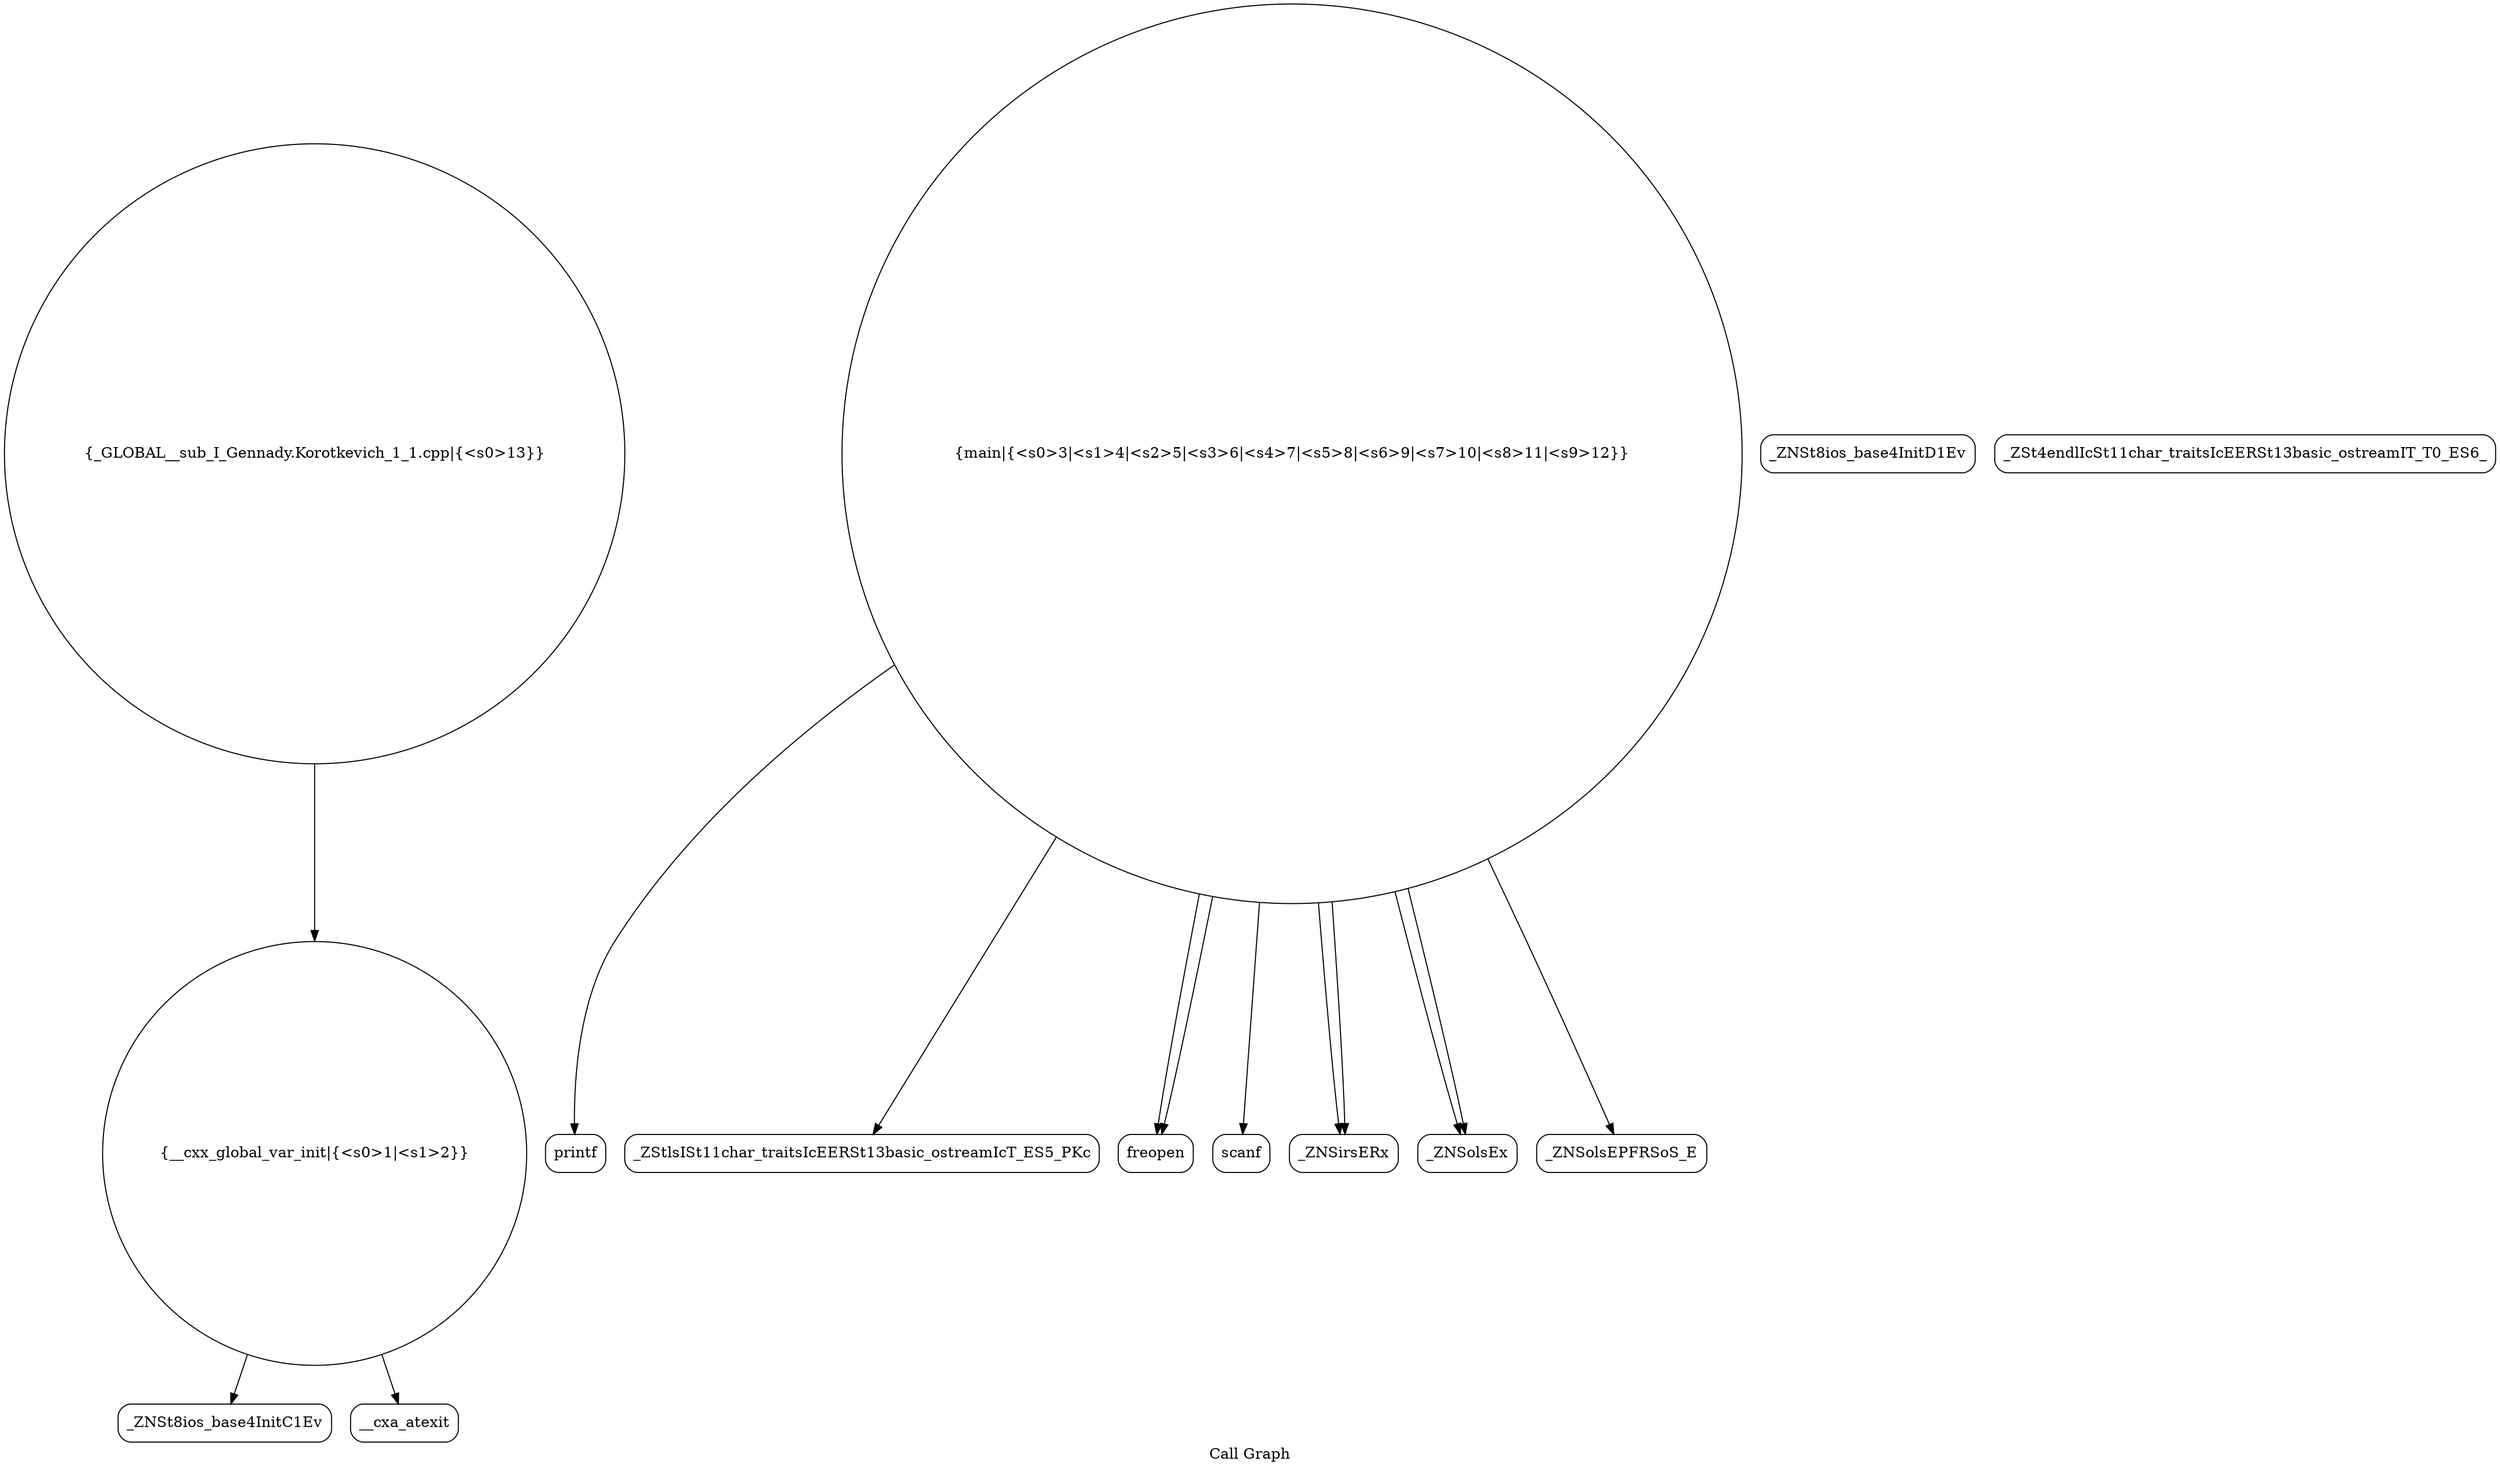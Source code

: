 digraph "Call Graph" {
	label="Call Graph";

	Node0x55f4e3ee7b60 [shape=record,shape=circle,label="{__cxx_global_var_init|{<s0>1|<s1>2}}"];
	Node0x55f4e3ee7b60:s0 -> Node0x55f4e3ee7ff0[color=black];
	Node0x55f4e3ee7b60:s1 -> Node0x55f4e3ee80f0[color=black];
	Node0x55f4e3ee82f0 [shape=record,shape=Mrecord,label="{printf}"];
	Node0x55f4e3ee8070 [shape=record,shape=Mrecord,label="{_ZNSt8ios_base4InitD1Ev}"];
	Node0x55f4e3ee83f0 [shape=record,shape=Mrecord,label="{_ZStlsISt11char_traitsIcEERSt13basic_ostreamIcT_ES5_PKc}"];
	Node0x55f4e3ee8170 [shape=record,shape=circle,label="{main|{<s0>3|<s1>4|<s2>5|<s3>6|<s4>7|<s5>8|<s6>9|<s7>10|<s8>11|<s9>12}}"];
	Node0x55f4e3ee8170:s0 -> Node0x55f4e3ee81f0[color=black];
	Node0x55f4e3ee8170:s1 -> Node0x55f4e3ee81f0[color=black];
	Node0x55f4e3ee8170:s2 -> Node0x55f4e3ee8270[color=black];
	Node0x55f4e3ee8170:s3 -> Node0x55f4e3ee82f0[color=black];
	Node0x55f4e3ee8170:s4 -> Node0x55f4e3ee8370[color=black];
	Node0x55f4e3ee8170:s5 -> Node0x55f4e3ee8370[color=black];
	Node0x55f4e3ee8170:s6 -> Node0x55f4e3ee8470[color=black];
	Node0x55f4e3ee8170:s7 -> Node0x55f4e3ee83f0[color=black];
	Node0x55f4e3ee8170:s8 -> Node0x55f4e3ee8470[color=black];
	Node0x55f4e3ee8170:s9 -> Node0x55f4e3ee84f0[color=black];
	Node0x55f4e3ee84f0 [shape=record,shape=Mrecord,label="{_ZNSolsEPFRSoS_E}"];
	Node0x55f4e3ee8270 [shape=record,shape=Mrecord,label="{scanf}"];
	Node0x55f4e3ee85f0 [shape=record,shape=circle,label="{_GLOBAL__sub_I_Gennady.Korotkevich_1_1.cpp|{<s0>13}}"];
	Node0x55f4e3ee85f0:s0 -> Node0x55f4e3ee7b60[color=black];
	Node0x55f4e3ee7ff0 [shape=record,shape=Mrecord,label="{_ZNSt8ios_base4InitC1Ev}"];
	Node0x55f4e3ee8370 [shape=record,shape=Mrecord,label="{_ZNSirsERx}"];
	Node0x55f4e3ee80f0 [shape=record,shape=Mrecord,label="{__cxa_atexit}"];
	Node0x55f4e3ee8470 [shape=record,shape=Mrecord,label="{_ZNSolsEx}"];
	Node0x55f4e3ee81f0 [shape=record,shape=Mrecord,label="{freopen}"];
	Node0x55f4e3ee8570 [shape=record,shape=Mrecord,label="{_ZSt4endlIcSt11char_traitsIcEERSt13basic_ostreamIT_T0_ES6_}"];
}
